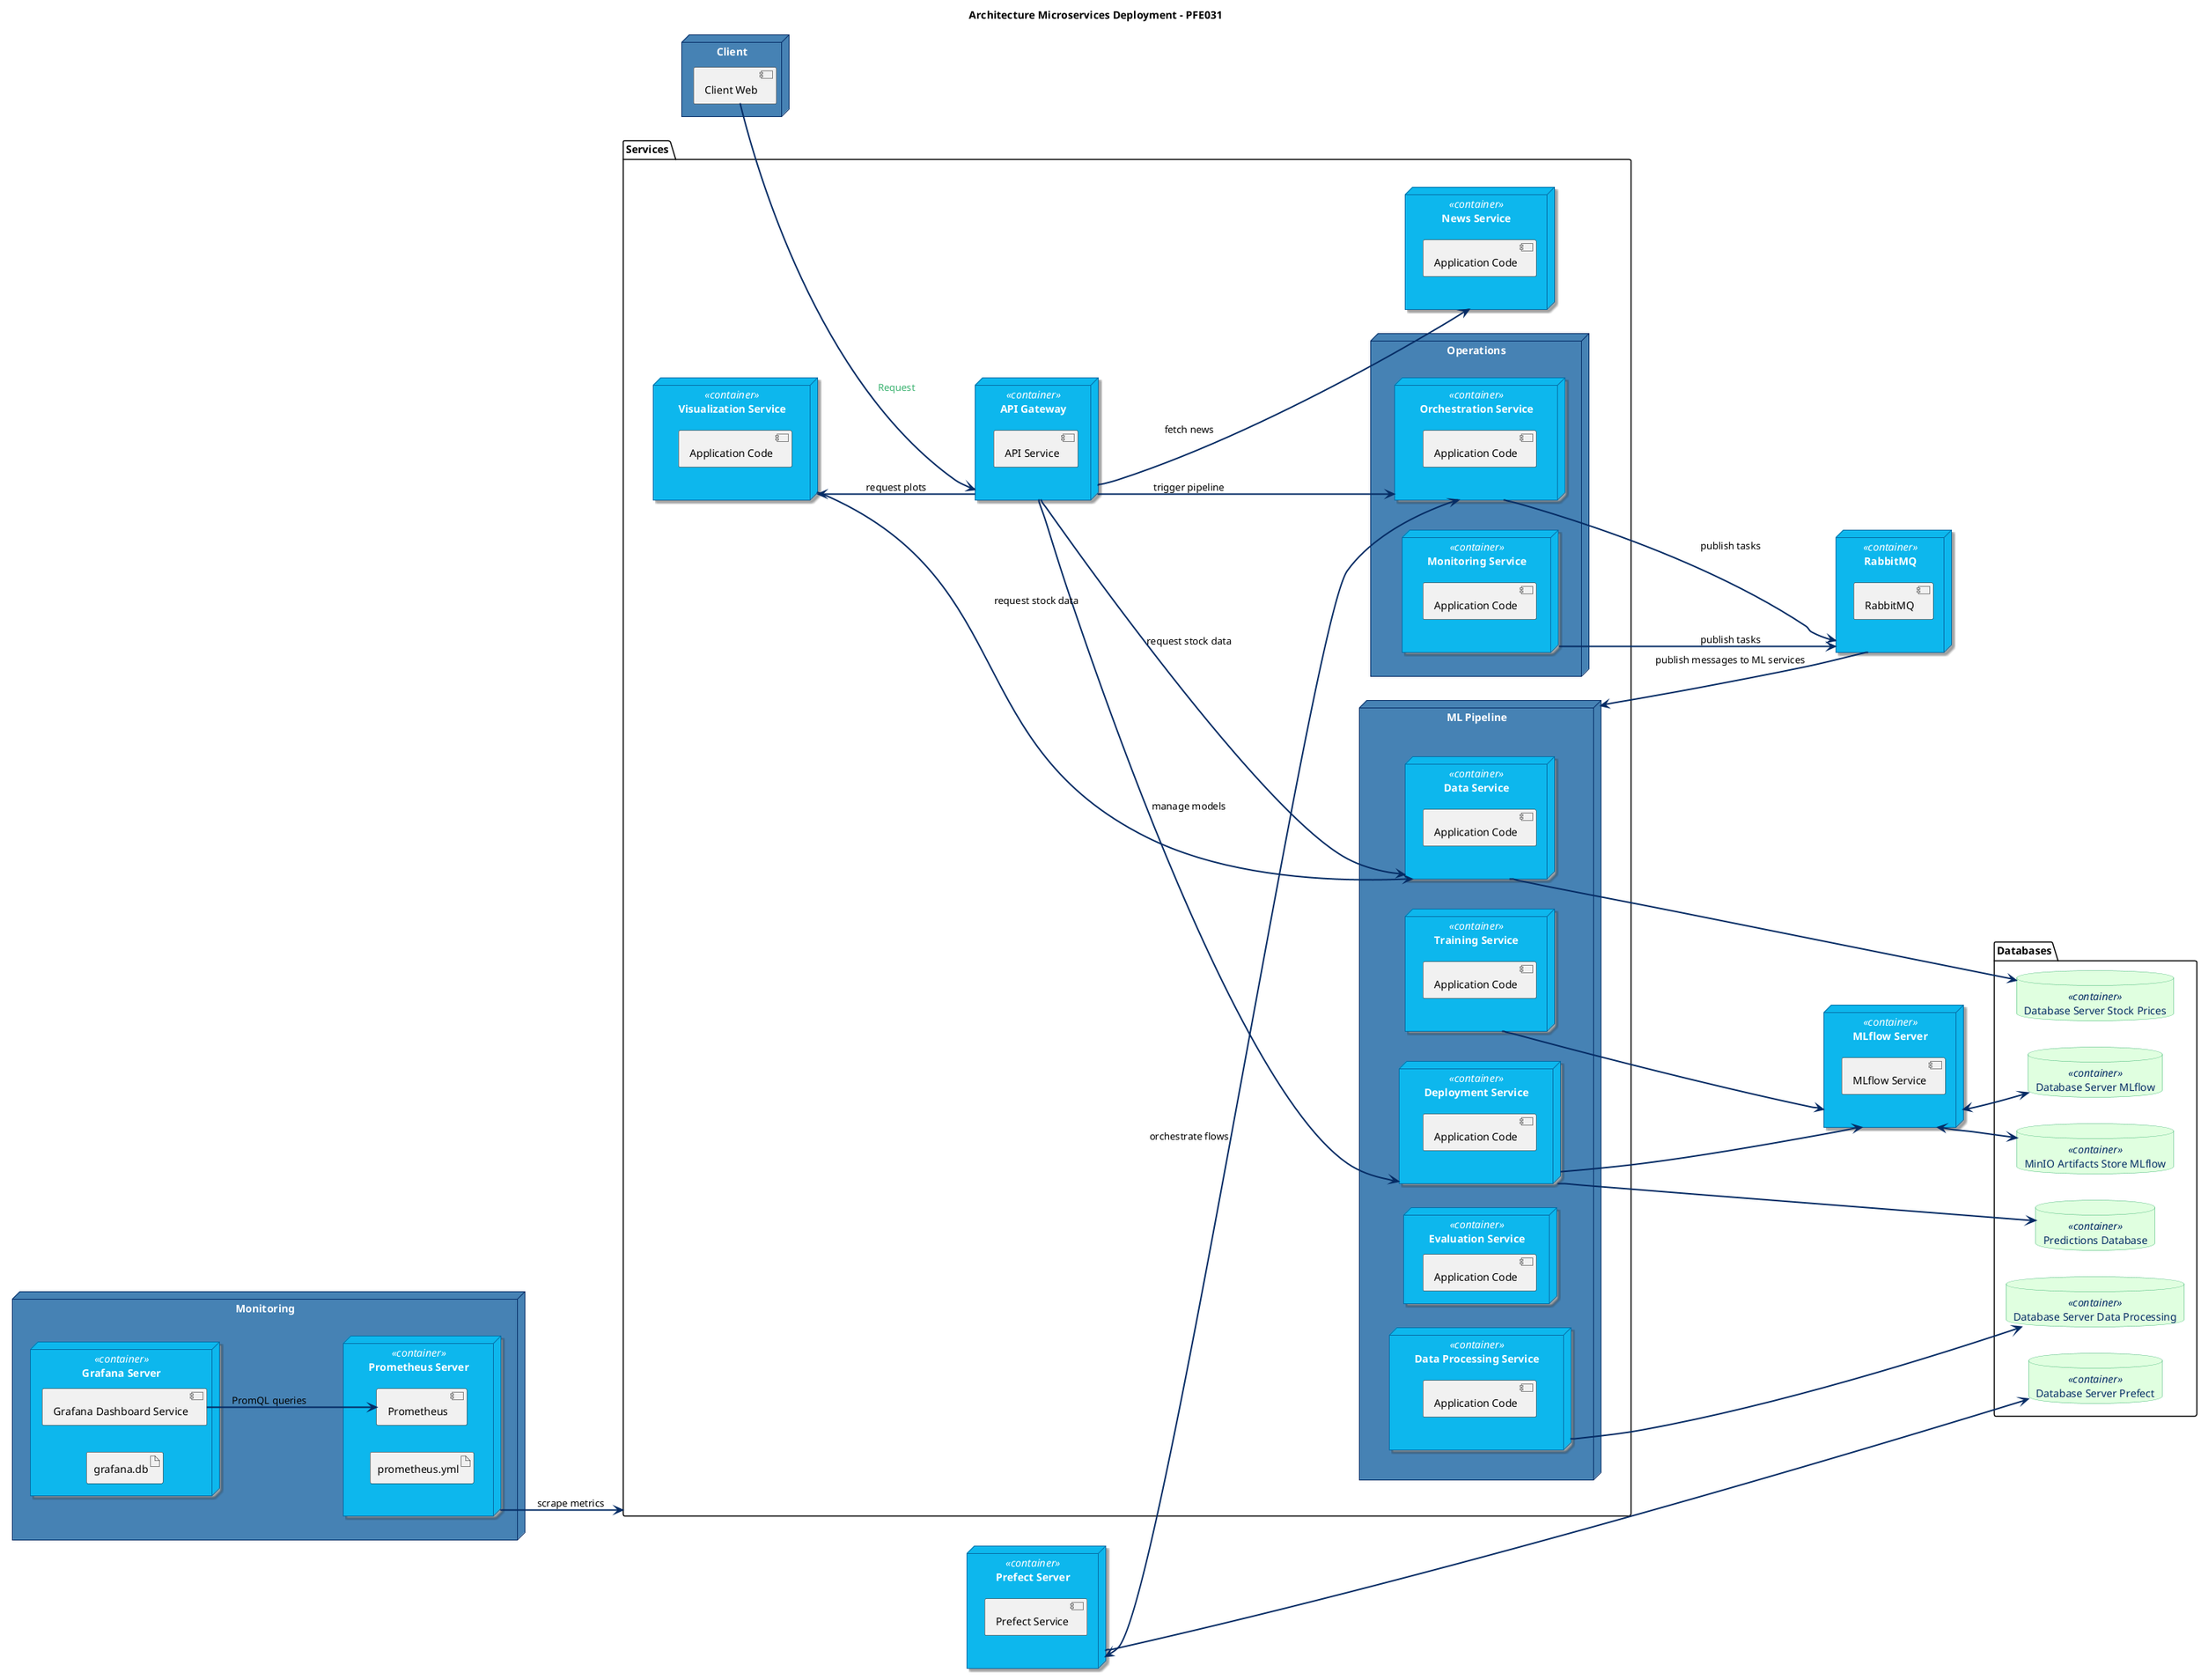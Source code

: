 @startuml Architecture Microservices Deployment

title Architecture Microservices Deployment - PFE031

!define DARKBLUE #052C65
!define LIGHTBLUE #4682B4
!define GREEN #3CB371
!define ORANGE #FFA500
!define GRAY #808080
!define CONTAINER_COLOR #0db7ed
!define CONTAINER_BORDER_COLOR #066da5

left to right direction

skinparam node {
  BorderColor DARKBLUE
  BackgroundColor LIGHTBLUE
  FontColor white
}

skinparam database {
  BorderColor GREEN
  BackgroundColor #E0FFE0
  FontColor DARKBLUE
}

skinparam node<<container>> {
  BackgroundColor CONTAINER_COLOR
  BorderColor CONTAINER_BORDER_COLOR
  StereotypeFontColor white
  FontColor white
  Shadowing true
}

' Define arrow colors
skinparam Arrow {
  Color DARKBLUE
  Thickness 2
}

' Client Layer
node "Client" as client {
  [Client Web] as web
}

' Data Storage Layer

' Bases de données

package "Databases" {

  ' Database Prefect
  database "Database Server Prefect" as dbPrefect <<container>> {
  }

  ' Backend store Database for MLflow
  database "Database Server MLflow" as dbMlflow <<container>> {
  }

  ' Artifacts store for MLflow
  database "MinIO Artifacts Store MLflow" as minioMlflow <<container>> {
  }


  ' Database Orchestration
  database "Predictions Database" as dbPred <<container>> {
  }

  ' Database Stock Prices
  database "Database Server Stock Prices" as dbStock <<container>> {
  }

  ' Database Data Processing
  database "Database Server Data Processing" as dbDataProcessing <<container>> {
  }
}

node "RabbitMQ" as rmqN <<container>> {
  [RabbitMQ] as rmq
}


package "Services" as core_services {

  ' API Gateway Layer
  node "API Gateway" as gateway <<container>> {
    [API Service] as api
  }

  node "ML Pipeline" as mlNode {

    node "Data Service" as data <<container>> {
      [Application Code] as ac_data
    }

    node "Training Service" as training <<container>> {
      [Application Code] as ac_train
    }
    node "Deployment Service" as deployment <<container>> {
      [Application Code] as ac_deploy
    }
    node "Evaluation Service" as evaluation <<container>> {
      [Application Code] as ac_eval
    }
    node "Data Processing Service" as dataProcessing <<container>> {
      [Application Code] as ac_data_processing
    }
  }

  node "Operations" as opsNode {
    node "Orchestration Service" as orchestration <<container>> {
      [Application Code] as ac_orchestration
    }
    node "Monitoring Service" as monitoring <<container>> {
      [Application Code] as ac_monitoring
    }
  }


  node "News Service" as news <<container>> {
    [Application Code] as ac_news
  }
  node "Visualization Service" as visualization <<container>> {
    [Application Code] as ac_visualization
  }

}


' MLflow Servers
node "MLflow Server" as mlflow <<container>> {
  [MLflow Service] as mlflowService
}

' Prefect Container
node "Prefect Server" as prefectNode <<container>> {
  [Prefect Service] as prefect
}

node "Monitoring" as monitoringN {

  ' Monitoring & Visualization Tools
  node "Prometheus Server" as prometheus <<container>> {
    [Prometheus] as prometheusService
    artifact prometheus.yml
  }

  node "Grafana Server" as grafana <<container>> {
    [Grafana Dashboard Service] as grafanaSvc
    artifact grafana.db
  }
}

' ======= Connections =======

visualization --[hidden]> news

' Client to Gateway
web --> gateway : <color:GREEN>Request</color>

' API Gateway interactions
gateway --> orchestration : trigger pipeline
gateway --> data : request stock data
gateway --> deployment : manage models
gateway --> news : fetch news
gateway -up-> visualization: request plots

' Visualization
visualization --> data : request stock data

' RabbitMQ Messaging
orchestration --> rmqN : publish tasks
monitoring --> rmqN : publish tasks
rmqN --> mlNode : publish messages to ML services

' Orchestration & Prefect
orchestration <-up-> prefectNode : orchestrate flows
prefectNode --> dbPrefect

' Data Flow to Databases
data --> dbStock
dataProcessing --> dbDataProcessing
deployment --> dbPred

' MLflow Integration
training --> mlflow
deployment --> mlflow
mlflow <--> dbMlflow
mlflow <--> minioMlflow

' Monitoring Stack
grafanaSvc --> prometheusService : PromQL queries
prometheus --> core_services : scrape metrics

@enduml
